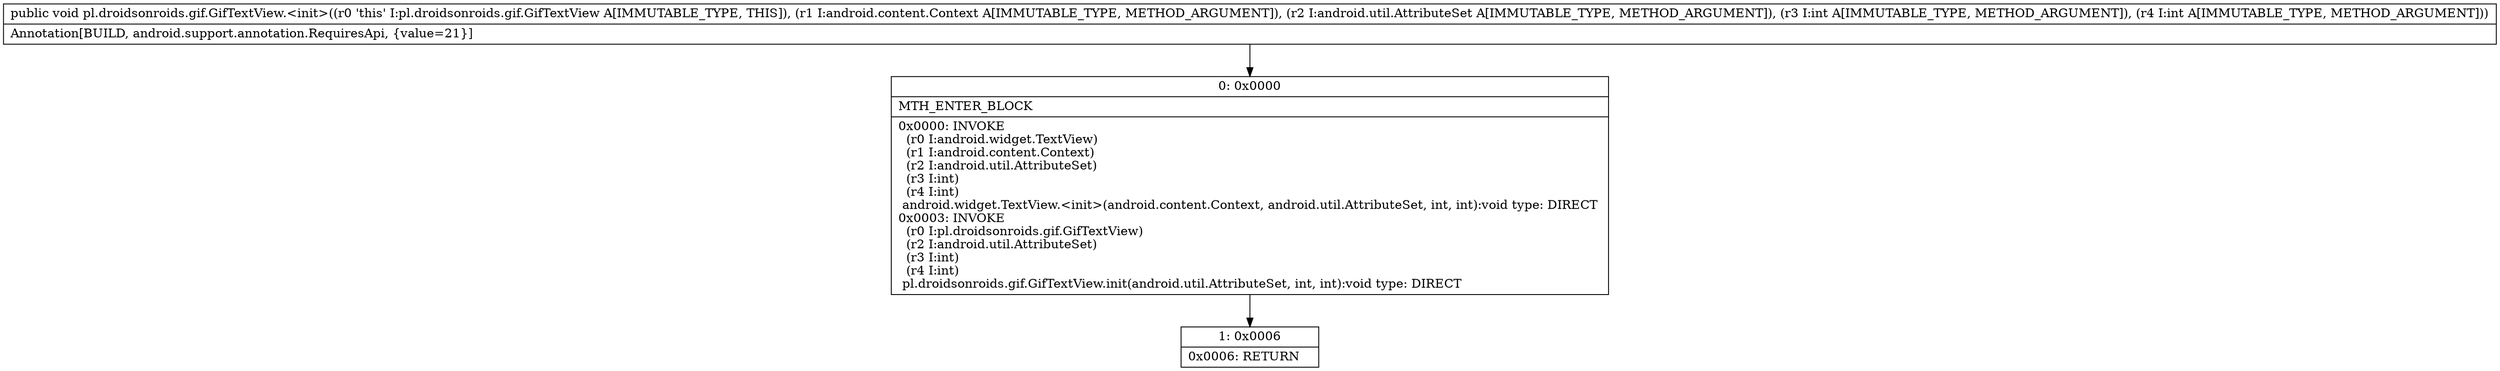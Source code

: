 digraph "CFG forpl.droidsonroids.gif.GifTextView.\<init\>(Landroid\/content\/Context;Landroid\/util\/AttributeSet;II)V" {
Node_0 [shape=record,label="{0\:\ 0x0000|MTH_ENTER_BLOCK\l|0x0000: INVOKE  \l  (r0 I:android.widget.TextView)\l  (r1 I:android.content.Context)\l  (r2 I:android.util.AttributeSet)\l  (r3 I:int)\l  (r4 I:int)\l android.widget.TextView.\<init\>(android.content.Context, android.util.AttributeSet, int, int):void type: DIRECT \l0x0003: INVOKE  \l  (r0 I:pl.droidsonroids.gif.GifTextView)\l  (r2 I:android.util.AttributeSet)\l  (r3 I:int)\l  (r4 I:int)\l pl.droidsonroids.gif.GifTextView.init(android.util.AttributeSet, int, int):void type: DIRECT \l}"];
Node_1 [shape=record,label="{1\:\ 0x0006|0x0006: RETURN   \l}"];
MethodNode[shape=record,label="{public void pl.droidsonroids.gif.GifTextView.\<init\>((r0 'this' I:pl.droidsonroids.gif.GifTextView A[IMMUTABLE_TYPE, THIS]), (r1 I:android.content.Context A[IMMUTABLE_TYPE, METHOD_ARGUMENT]), (r2 I:android.util.AttributeSet A[IMMUTABLE_TYPE, METHOD_ARGUMENT]), (r3 I:int A[IMMUTABLE_TYPE, METHOD_ARGUMENT]), (r4 I:int A[IMMUTABLE_TYPE, METHOD_ARGUMENT]))  | Annotation[BUILD, android.support.annotation.RequiresApi, \{value=21\}]\l}"];
MethodNode -> Node_0;
Node_0 -> Node_1;
}

